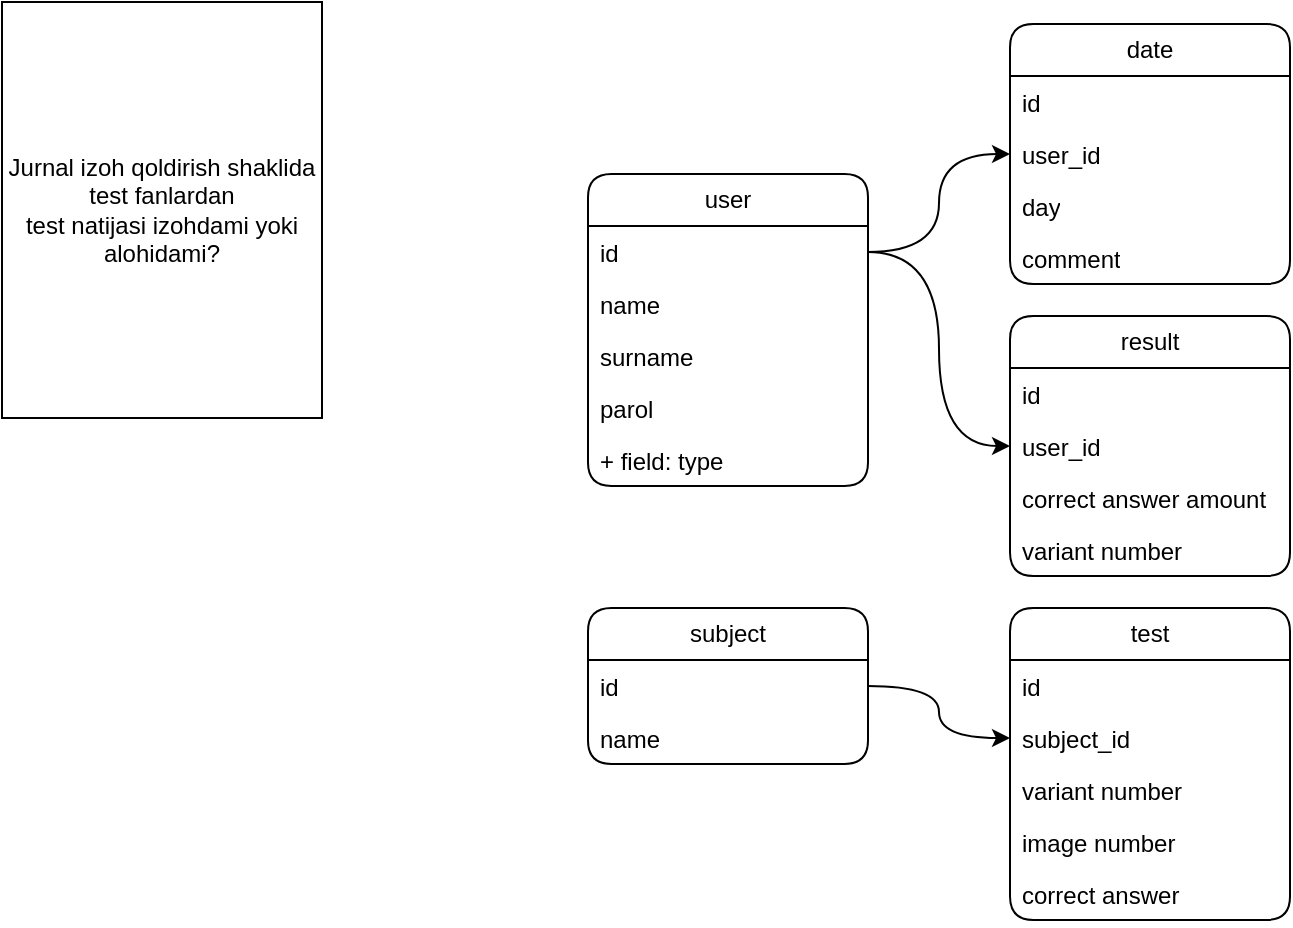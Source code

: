 <mxfile version="21.6.9" type="github">
  <diagram name="Page-1" id="UsAYCT-MOmfcocP8UOKd">
    <mxGraphModel dx="2480" dy="-754" grid="0" gridSize="10" guides="1" tooltips="1" connect="1" arrows="1" fold="1" page="0" pageScale="1" pageWidth="827" pageHeight="1169" math="0" shadow="0">
      <root>
        <mxCell id="0" />
        <mxCell id="1" parent="0" />
        <mxCell id="Yao_jXpXjMWIqEVGHdek-2" value="user" style="swimlane;fontStyle=0;childLayout=stackLayout;horizontal=1;startSize=26;fillColor=none;horizontalStack=0;resizeParent=1;resizeParentMax=0;resizeLast=0;collapsible=1;marginBottom=0;whiteSpace=wrap;html=1;rounded=1;" parent="1" vertex="1">
          <mxGeometry x="-1102" y="1298" width="140" height="156" as="geometry" />
        </mxCell>
        <mxCell id="Yao_jXpXjMWIqEVGHdek-3" value="id" style="text;strokeColor=none;fillColor=none;align=left;verticalAlign=top;spacingLeft=4;spacingRight=4;overflow=hidden;rotatable=0;points=[[0,0.5],[1,0.5]];portConstraint=eastwest;whiteSpace=wrap;html=1;" parent="Yao_jXpXjMWIqEVGHdek-2" vertex="1">
          <mxGeometry y="26" width="140" height="26" as="geometry" />
        </mxCell>
        <mxCell id="Yao_jXpXjMWIqEVGHdek-5" value="name" style="text;strokeColor=none;fillColor=none;align=left;verticalAlign=top;spacingLeft=4;spacingRight=4;overflow=hidden;rotatable=0;points=[[0,0.5],[1,0.5]];portConstraint=eastwest;whiteSpace=wrap;html=1;" parent="Yao_jXpXjMWIqEVGHdek-2" vertex="1">
          <mxGeometry y="52" width="140" height="26" as="geometry" />
        </mxCell>
        <mxCell id="zLBTp8niFQGNblQEWYJQ-29" value="surname" style="text;strokeColor=none;fillColor=none;align=left;verticalAlign=top;spacingLeft=4;spacingRight=4;overflow=hidden;rotatable=0;points=[[0,0.5],[1,0.5]];portConstraint=eastwest;whiteSpace=wrap;html=1;" vertex="1" parent="Yao_jXpXjMWIqEVGHdek-2">
          <mxGeometry y="78" width="140" height="26" as="geometry" />
        </mxCell>
        <mxCell id="zLBTp8niFQGNblQEWYJQ-30" value="parol" style="text;strokeColor=none;fillColor=none;align=left;verticalAlign=top;spacingLeft=4;spacingRight=4;overflow=hidden;rotatable=0;points=[[0,0.5],[1,0.5]];portConstraint=eastwest;whiteSpace=wrap;html=1;" vertex="1" parent="Yao_jXpXjMWIqEVGHdek-2">
          <mxGeometry y="104" width="140" height="26" as="geometry" />
        </mxCell>
        <mxCell id="Yao_jXpXjMWIqEVGHdek-4" value="+ field: type" style="text;strokeColor=none;fillColor=none;align=left;verticalAlign=top;spacingLeft=4;spacingRight=4;overflow=hidden;rotatable=0;points=[[0,0.5],[1,0.5]];portConstraint=eastwest;whiteSpace=wrap;html=1;" parent="Yao_jXpXjMWIqEVGHdek-2" vertex="1">
          <mxGeometry y="130" width="140" height="26" as="geometry" />
        </mxCell>
        <mxCell id="zLBTp8niFQGNblQEWYJQ-1" value="Jurnal izoh qoldirish shaklida&lt;br&gt;test fanlardan&lt;br&gt;test natijasi izohdami yoki alohidami?" style="rounded=0;whiteSpace=wrap;html=1;" vertex="1" parent="1">
          <mxGeometry x="-1395" y="1212" width="160" height="208" as="geometry" />
        </mxCell>
        <mxCell id="zLBTp8niFQGNblQEWYJQ-2" value="date" style="swimlane;fontStyle=0;childLayout=stackLayout;horizontal=1;startSize=26;fillColor=none;horizontalStack=0;resizeParent=1;resizeParentMax=0;resizeLast=0;collapsible=1;marginBottom=0;whiteSpace=wrap;html=1;rounded=1;" vertex="1" parent="1">
          <mxGeometry x="-891" y="1223" width="140" height="130" as="geometry" />
        </mxCell>
        <mxCell id="zLBTp8niFQGNblQEWYJQ-3" value="id" style="text;strokeColor=none;fillColor=none;align=left;verticalAlign=top;spacingLeft=4;spacingRight=4;overflow=hidden;rotatable=0;points=[[0,0.5],[1,0.5]];portConstraint=eastwest;whiteSpace=wrap;html=1;" vertex="1" parent="zLBTp8niFQGNblQEWYJQ-2">
          <mxGeometry y="26" width="140" height="26" as="geometry" />
        </mxCell>
        <mxCell id="zLBTp8niFQGNblQEWYJQ-4" value="user_id" style="text;strokeColor=none;fillColor=none;align=left;verticalAlign=top;spacingLeft=4;spacingRight=4;overflow=hidden;rotatable=0;points=[[0,0.5],[1,0.5]];portConstraint=eastwest;whiteSpace=wrap;html=1;" vertex="1" parent="zLBTp8niFQGNblQEWYJQ-2">
          <mxGeometry y="52" width="140" height="26" as="geometry" />
        </mxCell>
        <mxCell id="zLBTp8niFQGNblQEWYJQ-5" value="day" style="text;strokeColor=none;fillColor=none;align=left;verticalAlign=top;spacingLeft=4;spacingRight=4;overflow=hidden;rotatable=0;points=[[0,0.5],[1,0.5]];portConstraint=eastwest;whiteSpace=wrap;html=1;" vertex="1" parent="zLBTp8niFQGNblQEWYJQ-2">
          <mxGeometry y="78" width="140" height="26" as="geometry" />
        </mxCell>
        <mxCell id="zLBTp8niFQGNblQEWYJQ-8" value="comment" style="text;strokeColor=none;fillColor=none;align=left;verticalAlign=top;spacingLeft=4;spacingRight=4;overflow=hidden;rotatable=0;points=[[0,0.5],[1,0.5]];portConstraint=eastwest;whiteSpace=wrap;html=1;" vertex="1" parent="zLBTp8niFQGNblQEWYJQ-2">
          <mxGeometry y="104" width="140" height="26" as="geometry" />
        </mxCell>
        <mxCell id="zLBTp8niFQGNblQEWYJQ-7" style="edgeStyle=orthogonalEdgeStyle;rounded=0;orthogonalLoop=1;jettySize=auto;html=1;entryX=0;entryY=0.5;entryDx=0;entryDy=0;curved=1;" edge="1" parent="1" source="Yao_jXpXjMWIqEVGHdek-3" target="zLBTp8niFQGNblQEWYJQ-4">
          <mxGeometry relative="1" as="geometry" />
        </mxCell>
        <mxCell id="zLBTp8niFQGNblQEWYJQ-26" value="" style="edgeStyle=orthogonalEdgeStyle;rounded=0;orthogonalLoop=1;jettySize=auto;html=1;curved=1;" edge="1" parent="1" source="zLBTp8niFQGNblQEWYJQ-9" target="zLBTp8niFQGNblQEWYJQ-16">
          <mxGeometry relative="1" as="geometry" />
        </mxCell>
        <mxCell id="zLBTp8niFQGNblQEWYJQ-9" value="subject" style="swimlane;fontStyle=0;childLayout=stackLayout;horizontal=1;startSize=26;fillColor=none;horizontalStack=0;resizeParent=1;resizeParentMax=0;resizeLast=0;collapsible=1;marginBottom=0;whiteSpace=wrap;html=1;rounded=1;" vertex="1" parent="1">
          <mxGeometry x="-1102" y="1515" width="140" height="78" as="geometry" />
        </mxCell>
        <mxCell id="zLBTp8niFQGNblQEWYJQ-10" value="id" style="text;strokeColor=none;fillColor=none;align=left;verticalAlign=top;spacingLeft=4;spacingRight=4;overflow=hidden;rotatable=0;points=[[0,0.5],[1,0.5]];portConstraint=eastwest;whiteSpace=wrap;html=1;" vertex="1" parent="zLBTp8niFQGNblQEWYJQ-9">
          <mxGeometry y="26" width="140" height="26" as="geometry" />
        </mxCell>
        <mxCell id="zLBTp8niFQGNblQEWYJQ-11" value="name" style="text;strokeColor=none;fillColor=none;align=left;verticalAlign=top;spacingLeft=4;spacingRight=4;overflow=hidden;rotatable=0;points=[[0,0.5],[1,0.5]];portConstraint=eastwest;whiteSpace=wrap;html=1;" vertex="1" parent="zLBTp8niFQGNblQEWYJQ-9">
          <mxGeometry y="52" width="140" height="26" as="geometry" />
        </mxCell>
        <mxCell id="zLBTp8niFQGNblQEWYJQ-14" value="test" style="swimlane;fontStyle=0;childLayout=stackLayout;horizontal=1;startSize=26;fillColor=none;horizontalStack=0;resizeParent=1;resizeParentMax=0;resizeLast=0;collapsible=1;marginBottom=0;whiteSpace=wrap;html=1;rounded=1;" vertex="1" parent="1">
          <mxGeometry x="-891" y="1515" width="140" height="156" as="geometry" />
        </mxCell>
        <mxCell id="zLBTp8niFQGNblQEWYJQ-15" value="id" style="text;strokeColor=none;fillColor=none;align=left;verticalAlign=top;spacingLeft=4;spacingRight=4;overflow=hidden;rotatable=0;points=[[0,0.5],[1,0.5]];portConstraint=eastwest;whiteSpace=wrap;html=1;" vertex="1" parent="zLBTp8niFQGNblQEWYJQ-14">
          <mxGeometry y="26" width="140" height="26" as="geometry" />
        </mxCell>
        <mxCell id="zLBTp8niFQGNblQEWYJQ-16" value="subject_id" style="text;strokeColor=none;fillColor=none;align=left;verticalAlign=top;spacingLeft=4;spacingRight=4;overflow=hidden;rotatable=0;points=[[0,0.5],[1,0.5]];portConstraint=eastwest;whiteSpace=wrap;html=1;" vertex="1" parent="zLBTp8niFQGNblQEWYJQ-14">
          <mxGeometry y="52" width="140" height="26" as="geometry" />
        </mxCell>
        <mxCell id="zLBTp8niFQGNblQEWYJQ-17" value="variant number" style="text;strokeColor=none;fillColor=none;align=left;verticalAlign=top;spacingLeft=4;spacingRight=4;overflow=hidden;rotatable=0;points=[[0,0.5],[1,0.5]];portConstraint=eastwest;whiteSpace=wrap;html=1;" vertex="1" parent="zLBTp8niFQGNblQEWYJQ-14">
          <mxGeometry y="78" width="140" height="26" as="geometry" />
        </mxCell>
        <mxCell id="zLBTp8niFQGNblQEWYJQ-18" value="image number" style="text;strokeColor=none;fillColor=none;align=left;verticalAlign=top;spacingLeft=4;spacingRight=4;overflow=hidden;rotatable=0;points=[[0,0.5],[1,0.5]];portConstraint=eastwest;whiteSpace=wrap;html=1;" vertex="1" parent="zLBTp8niFQGNblQEWYJQ-14">
          <mxGeometry y="104" width="140" height="26" as="geometry" />
        </mxCell>
        <mxCell id="zLBTp8niFQGNblQEWYJQ-19" value="correct answer" style="text;strokeColor=none;fillColor=none;align=left;verticalAlign=top;spacingLeft=4;spacingRight=4;overflow=hidden;rotatable=0;points=[[0,0.5],[1,0.5]];portConstraint=eastwest;whiteSpace=wrap;html=1;" vertex="1" parent="zLBTp8niFQGNblQEWYJQ-14">
          <mxGeometry y="130" width="140" height="26" as="geometry" />
        </mxCell>
        <mxCell id="zLBTp8niFQGNblQEWYJQ-20" value="result" style="swimlane;fontStyle=0;childLayout=stackLayout;horizontal=1;startSize=26;fillColor=none;horizontalStack=0;resizeParent=1;resizeParentMax=0;resizeLast=0;collapsible=1;marginBottom=0;whiteSpace=wrap;html=1;rounded=1;" vertex="1" parent="1">
          <mxGeometry x="-891" y="1369" width="140" height="130" as="geometry" />
        </mxCell>
        <mxCell id="zLBTp8niFQGNblQEWYJQ-21" value="id" style="text;strokeColor=none;fillColor=none;align=left;verticalAlign=top;spacingLeft=4;spacingRight=4;overflow=hidden;rotatable=0;points=[[0,0.5],[1,0.5]];portConstraint=eastwest;whiteSpace=wrap;html=1;" vertex="1" parent="zLBTp8niFQGNblQEWYJQ-20">
          <mxGeometry y="26" width="140" height="26" as="geometry" />
        </mxCell>
        <mxCell id="zLBTp8niFQGNblQEWYJQ-22" value="user_id" style="text;strokeColor=none;fillColor=none;align=left;verticalAlign=top;spacingLeft=4;spacingRight=4;overflow=hidden;rotatable=0;points=[[0,0.5],[1,0.5]];portConstraint=eastwest;whiteSpace=wrap;html=1;" vertex="1" parent="zLBTp8niFQGNblQEWYJQ-20">
          <mxGeometry y="52" width="140" height="26" as="geometry" />
        </mxCell>
        <mxCell id="zLBTp8niFQGNblQEWYJQ-25" value="correct answer amount" style="text;strokeColor=none;fillColor=none;align=left;verticalAlign=top;spacingLeft=4;spacingRight=4;overflow=hidden;rotatable=0;points=[[0,0.5],[1,0.5]];portConstraint=eastwest;whiteSpace=wrap;html=1;" vertex="1" parent="zLBTp8niFQGNblQEWYJQ-20">
          <mxGeometry y="78" width="140" height="26" as="geometry" />
        </mxCell>
        <mxCell id="zLBTp8niFQGNblQEWYJQ-23" value="variant number" style="text;strokeColor=none;fillColor=none;align=left;verticalAlign=top;spacingLeft=4;spacingRight=4;overflow=hidden;rotatable=0;points=[[0,0.5],[1,0.5]];portConstraint=eastwest;whiteSpace=wrap;html=1;" vertex="1" parent="zLBTp8niFQGNblQEWYJQ-20">
          <mxGeometry y="104" width="140" height="26" as="geometry" />
        </mxCell>
        <mxCell id="zLBTp8niFQGNblQEWYJQ-28" style="edgeStyle=orthogonalEdgeStyle;rounded=0;orthogonalLoop=1;jettySize=auto;html=1;entryX=0;entryY=0.5;entryDx=0;entryDy=0;curved=1;" edge="1" parent="1" source="Yao_jXpXjMWIqEVGHdek-3" target="zLBTp8niFQGNblQEWYJQ-22">
          <mxGeometry relative="1" as="geometry" />
        </mxCell>
      </root>
    </mxGraphModel>
  </diagram>
</mxfile>
